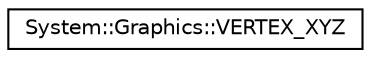 digraph G
{
  edge [fontname="Helvetica",fontsize="10",labelfontname="Helvetica",labelfontsize="10"];
  node [fontname="Helvetica",fontsize="10",shape=record];
  rankdir="LR";
  Node1 [label="System::Graphics::VERTEX_XYZ",height=0.2,width=0.4,color="black", fillcolor="white", style="filled",URL="$struct_system_1_1_graphics_1_1_v_e_r_t_e_x___x_y_z.html"];
}
